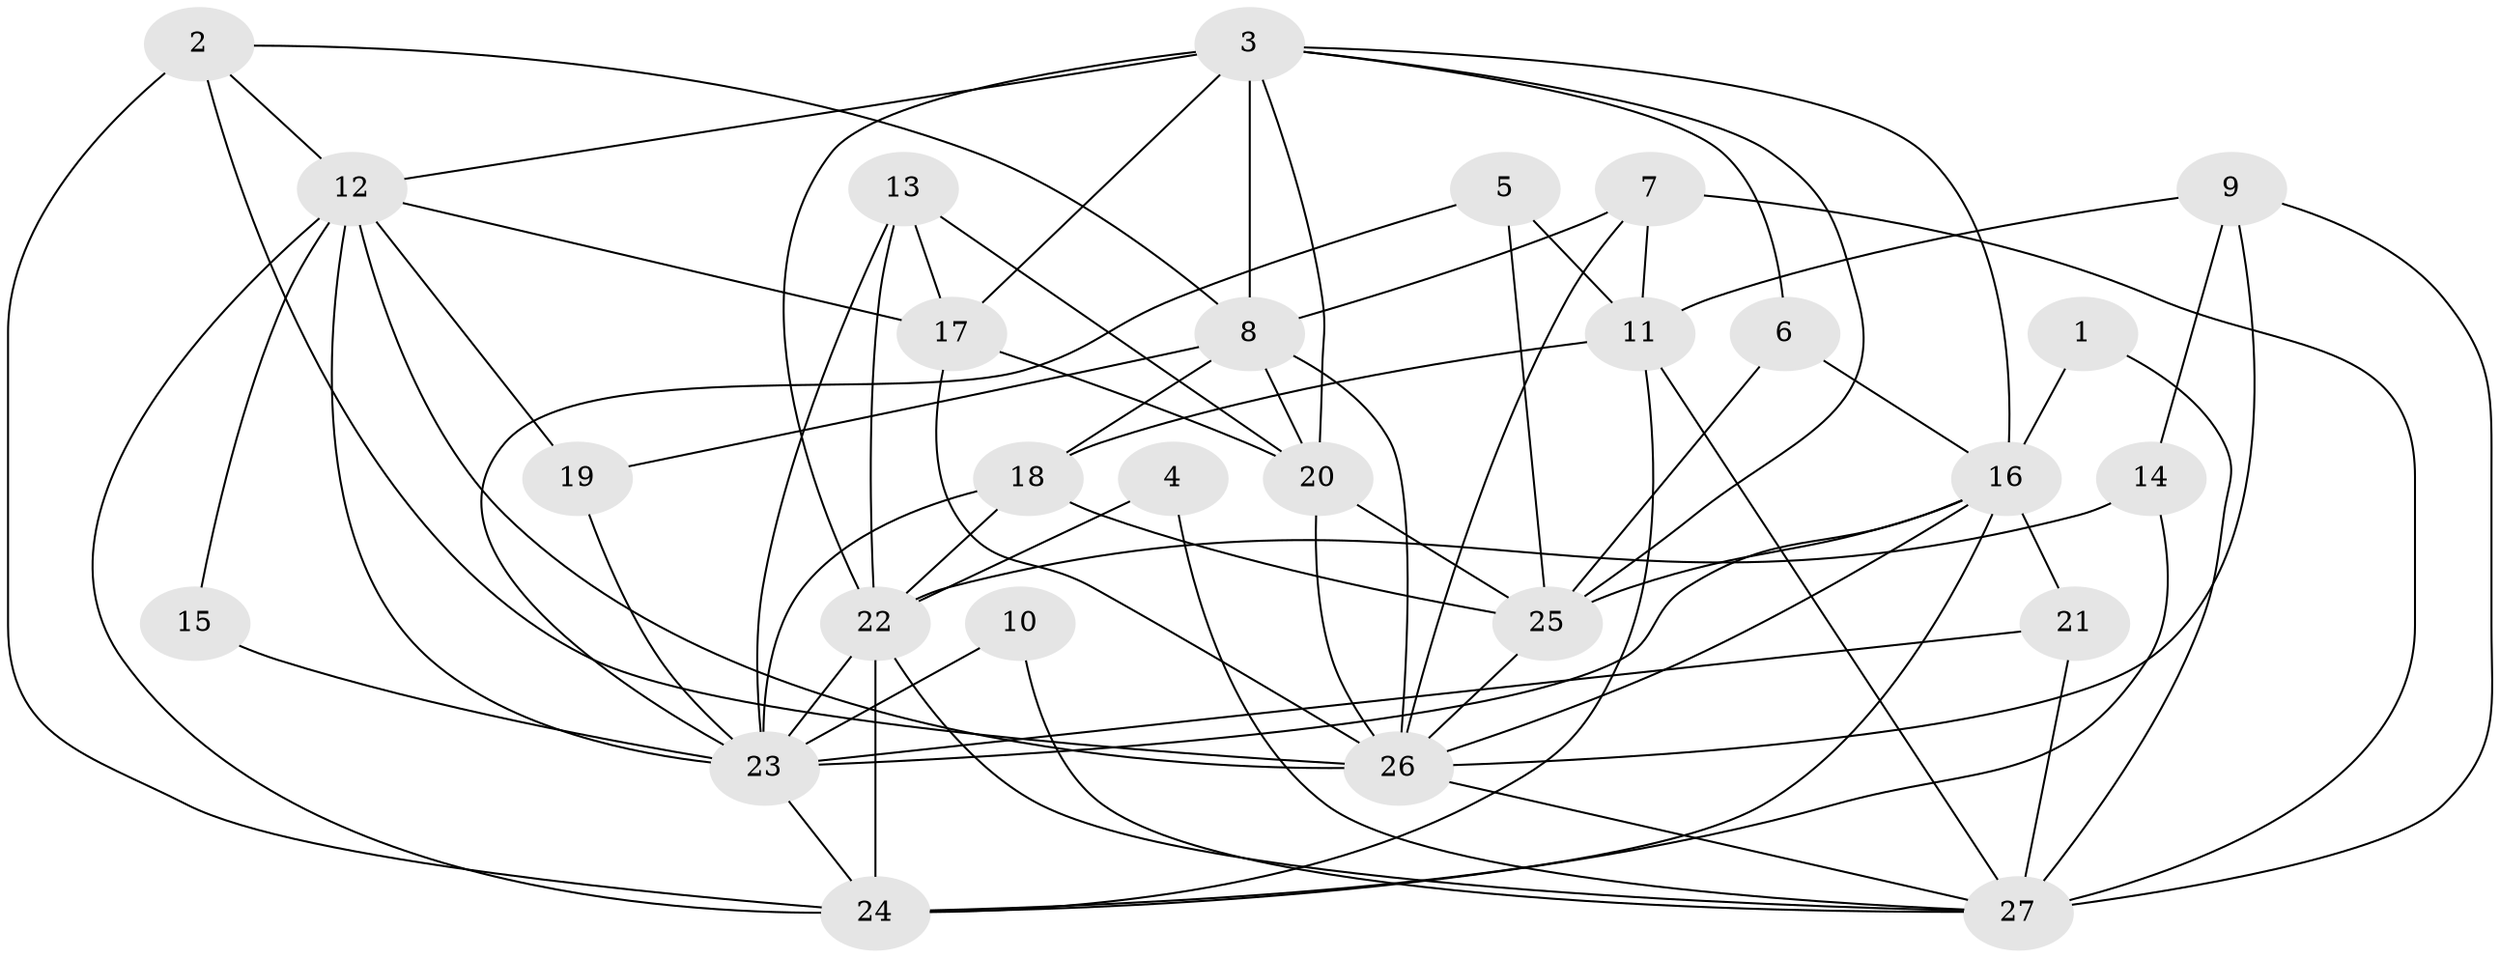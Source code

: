 // original degree distribution, {5: 0.2037037037037037, 4: 0.3148148148148148, 2: 0.12962962962962962, 3: 0.24074074074074073, 6: 0.037037037037037035, 7: 0.07407407407407407}
// Generated by graph-tools (version 1.1) at 2025/26/03/09/25 03:26:21]
// undirected, 27 vertices, 72 edges
graph export_dot {
graph [start="1"]
  node [color=gray90,style=filled];
  1;
  2;
  3;
  4;
  5;
  6;
  7;
  8;
  9;
  10;
  11;
  12;
  13;
  14;
  15;
  16;
  17;
  18;
  19;
  20;
  21;
  22;
  23;
  24;
  25;
  26;
  27;
  1 -- 16 [weight=1.0];
  1 -- 27 [weight=1.0];
  2 -- 8 [weight=1.0];
  2 -- 12 [weight=1.0];
  2 -- 24 [weight=1.0];
  2 -- 26 [weight=1.0];
  3 -- 6 [weight=1.0];
  3 -- 8 [weight=1.0];
  3 -- 12 [weight=1.0];
  3 -- 16 [weight=1.0];
  3 -- 17 [weight=2.0];
  3 -- 20 [weight=1.0];
  3 -- 22 [weight=1.0];
  3 -- 25 [weight=1.0];
  4 -- 22 [weight=2.0];
  4 -- 27 [weight=1.0];
  5 -- 11 [weight=1.0];
  5 -- 23 [weight=1.0];
  5 -- 25 [weight=1.0];
  6 -- 16 [weight=1.0];
  6 -- 25 [weight=1.0];
  7 -- 8 [weight=1.0];
  7 -- 11 [weight=1.0];
  7 -- 26 [weight=1.0];
  7 -- 27 [weight=2.0];
  8 -- 18 [weight=1.0];
  8 -- 19 [weight=1.0];
  8 -- 20 [weight=1.0];
  8 -- 26 [weight=1.0];
  9 -- 11 [weight=1.0];
  9 -- 14 [weight=1.0];
  9 -- 26 [weight=1.0];
  9 -- 27 [weight=1.0];
  10 -- 23 [weight=1.0];
  10 -- 27 [weight=1.0];
  11 -- 18 [weight=1.0];
  11 -- 24 [weight=1.0];
  11 -- 27 [weight=1.0];
  12 -- 15 [weight=1.0];
  12 -- 17 [weight=1.0];
  12 -- 19 [weight=1.0];
  12 -- 23 [weight=1.0];
  12 -- 24 [weight=1.0];
  12 -- 26 [weight=1.0];
  13 -- 17 [weight=1.0];
  13 -- 20 [weight=1.0];
  13 -- 22 [weight=1.0];
  13 -- 23 [weight=1.0];
  14 -- 22 [weight=1.0];
  14 -- 24 [weight=1.0];
  15 -- 23 [weight=2.0];
  16 -- 21 [weight=1.0];
  16 -- 23 [weight=2.0];
  16 -- 24 [weight=1.0];
  16 -- 25 [weight=1.0];
  16 -- 26 [weight=1.0];
  17 -- 20 [weight=1.0];
  17 -- 26 [weight=1.0];
  18 -- 22 [weight=1.0];
  18 -- 23 [weight=1.0];
  18 -- 25 [weight=1.0];
  19 -- 23 [weight=1.0];
  20 -- 25 [weight=1.0];
  20 -- 26 [weight=1.0];
  21 -- 23 [weight=1.0];
  21 -- 27 [weight=1.0];
  22 -- 23 [weight=1.0];
  22 -- 24 [weight=2.0];
  22 -- 27 [weight=1.0];
  23 -- 24 [weight=2.0];
  25 -- 26 [weight=1.0];
  26 -- 27 [weight=1.0];
}
